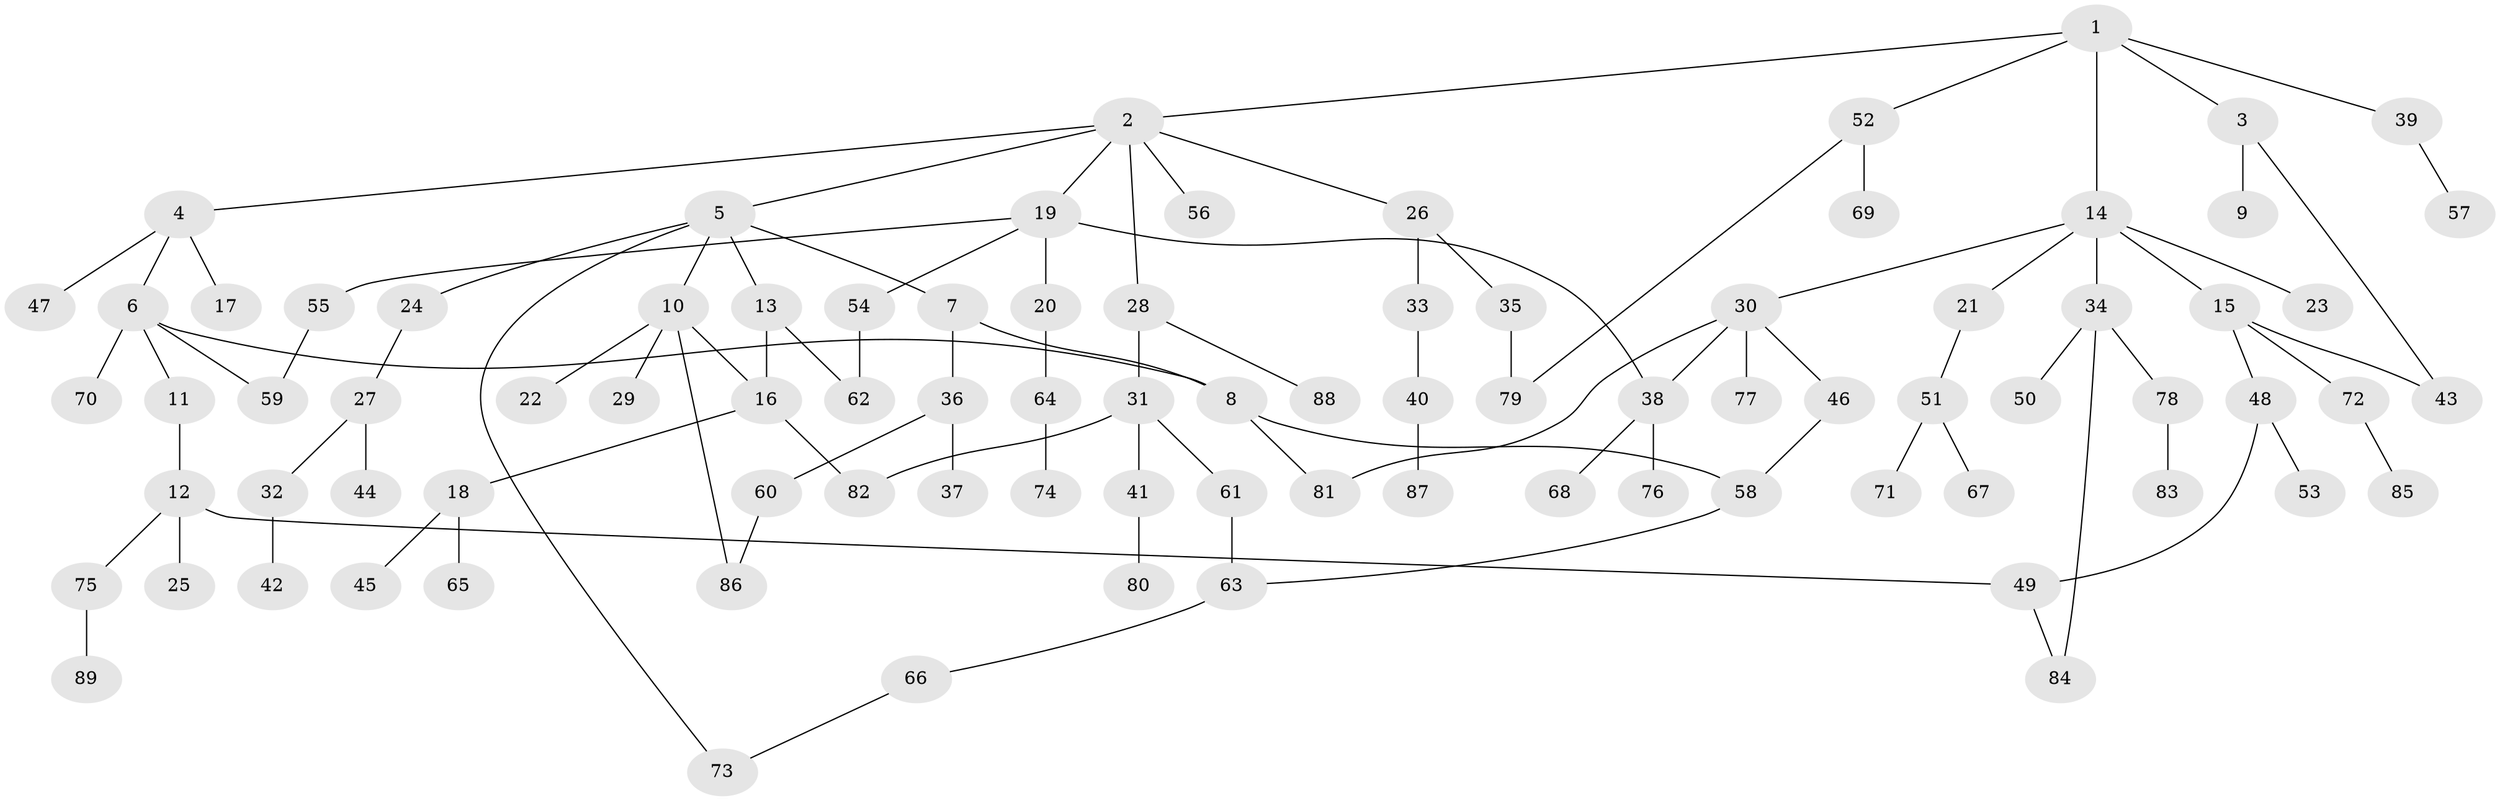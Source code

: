 // coarse degree distribution, {5: 0.08571428571428572, 6: 0.05714285714285714, 1: 0.42857142857142855, 2: 0.3142857142857143, 3: 0.02857142857142857, 4: 0.05714285714285714, 9: 0.02857142857142857}
// Generated by graph-tools (version 1.1) at 2025/46/03/04/25 21:46:20]
// undirected, 89 vertices, 103 edges
graph export_dot {
graph [start="1"]
  node [color=gray90,style=filled];
  1;
  2;
  3;
  4;
  5;
  6;
  7;
  8;
  9;
  10;
  11;
  12;
  13;
  14;
  15;
  16;
  17;
  18;
  19;
  20;
  21;
  22;
  23;
  24;
  25;
  26;
  27;
  28;
  29;
  30;
  31;
  32;
  33;
  34;
  35;
  36;
  37;
  38;
  39;
  40;
  41;
  42;
  43;
  44;
  45;
  46;
  47;
  48;
  49;
  50;
  51;
  52;
  53;
  54;
  55;
  56;
  57;
  58;
  59;
  60;
  61;
  62;
  63;
  64;
  65;
  66;
  67;
  68;
  69;
  70;
  71;
  72;
  73;
  74;
  75;
  76;
  77;
  78;
  79;
  80;
  81;
  82;
  83;
  84;
  85;
  86;
  87;
  88;
  89;
  1 -- 2;
  1 -- 3;
  1 -- 14;
  1 -- 39;
  1 -- 52;
  2 -- 4;
  2 -- 5;
  2 -- 19;
  2 -- 26;
  2 -- 28;
  2 -- 56;
  3 -- 9;
  3 -- 43;
  4 -- 6;
  4 -- 17;
  4 -- 47;
  5 -- 7;
  5 -- 10;
  5 -- 13;
  5 -- 24;
  5 -- 73;
  6 -- 11;
  6 -- 70;
  6 -- 8;
  6 -- 59;
  7 -- 8;
  7 -- 36;
  8 -- 81;
  8 -- 58;
  10 -- 22;
  10 -- 29;
  10 -- 16;
  10 -- 86;
  11 -- 12;
  12 -- 25;
  12 -- 49;
  12 -- 75;
  13 -- 16;
  13 -- 62;
  14 -- 15;
  14 -- 21;
  14 -- 23;
  14 -- 30;
  14 -- 34;
  15 -- 48;
  15 -- 72;
  15 -- 43;
  16 -- 18;
  16 -- 82;
  18 -- 45;
  18 -- 65;
  19 -- 20;
  19 -- 54;
  19 -- 55;
  19 -- 38;
  20 -- 64;
  21 -- 51;
  24 -- 27;
  26 -- 33;
  26 -- 35;
  27 -- 32;
  27 -- 44;
  28 -- 31;
  28 -- 88;
  30 -- 38;
  30 -- 46;
  30 -- 77;
  30 -- 81;
  31 -- 41;
  31 -- 61;
  31 -- 82;
  32 -- 42;
  33 -- 40;
  34 -- 50;
  34 -- 78;
  34 -- 84;
  35 -- 79;
  36 -- 37;
  36 -- 60;
  38 -- 68;
  38 -- 76;
  39 -- 57;
  40 -- 87;
  41 -- 80;
  46 -- 58;
  48 -- 53;
  48 -- 49;
  49 -- 84;
  51 -- 67;
  51 -- 71;
  52 -- 69;
  52 -- 79;
  54 -- 62;
  55 -- 59;
  58 -- 63;
  60 -- 86;
  61 -- 63;
  63 -- 66;
  64 -- 74;
  66 -- 73;
  72 -- 85;
  75 -- 89;
  78 -- 83;
}
